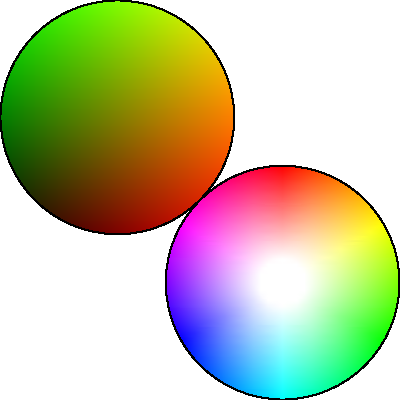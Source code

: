 size(200);

settings.tex="pdflatex";

// PostScript Calculator routine to convert from [0,1]x[0,1] to RG:
string redgreen="0";

// PostScript Calculator routine to convert from [0,1]x[0,1] to HS to RGB:
// (http://www.texample.net/tikz/examples/hsv-shading):
string hsv="0.5 sub exch 0.5 sub exch
2 copy 2 copy 0 eq exch 0 eq and { pop pop 0.0 } {atan 360.0 div}
ifelse dup 360 eq { pop 0.0 }{} ifelse 3 1 roll dup mul exch dup mul add
sqrt 2.5 mul 0.25 sub 1 1 index 1.0
eq { 3 1 roll pop pop dup dup } { 3 -1 roll 6.0 mul dup 4 1 roll floor dup
5 1 roll 3 index sub neg 1.0 3 index sub 2 index mul 6 1 roll dup 3 index
mul neg 1.0 add 2 index mul 7 1 roll neg 1.0 add 2 index mul neg 1.0 add 1
index mul 7 2 roll pop pop dup 0 eq { pop exch pop } { dup 1 eq { pop exch
4 1 roll exch pop } { dup 2 eq { pop 4 1 roll pop } { dup 3 eq { pop exch 4
2 roll pop } { dup 4 eq { pop exch pop 3 -1 roll } { pop 3 1 roll exch pop
} ifelse } ifelse } ifelse } ifelse } ifelse } ifelse cvr 3 1 roll cvr 3 1
roll cvr 3 1 roll";

path p=unitcircle;
functionshade(p,rgb(zerowinding),redgreen);
layer();
draw(p);

path g=shift(2*dir(-45))*p;
functionshade(g,rgb(zerowinding),hsv);
layer();
draw(g);
